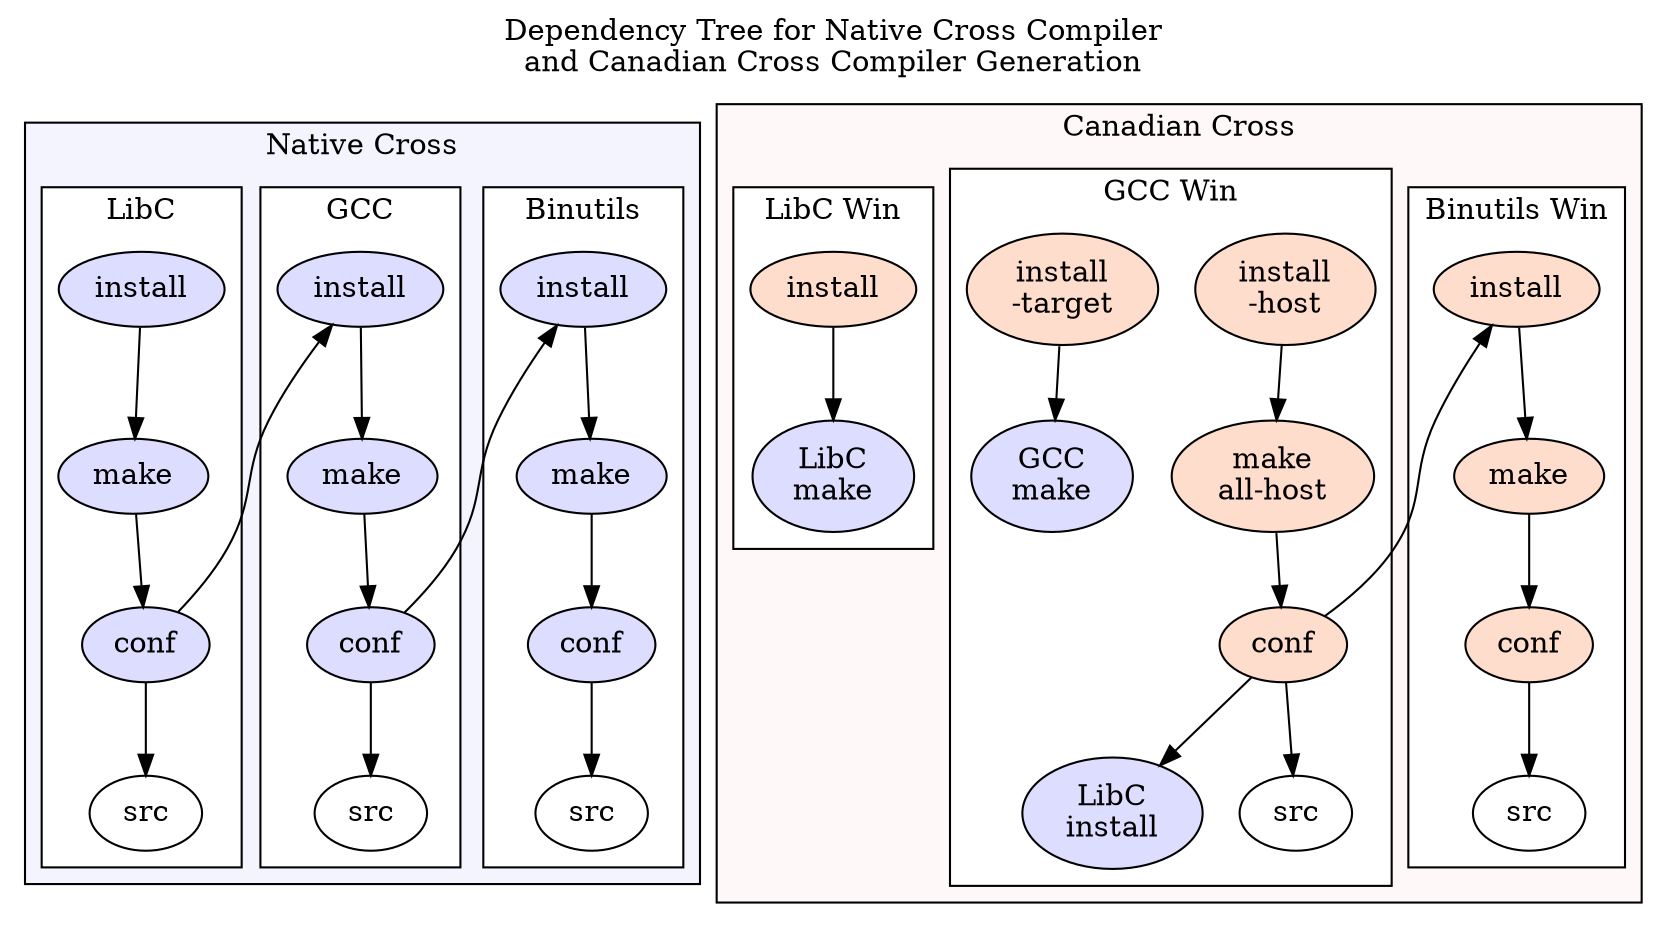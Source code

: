 digraph
{
    label = "Dependency Tree for Native Cross Compiler\nand Canadian Cross Compiler Generation"
    labelloc = top;

    newrank = true;
    rankdir = TB;

    node [style="filled"; fillcolor="white"];
    //beautify = true;

    subgraph cluster_host
    {
        label = "Native Cross";
        bgcolor = "#f4f4ff";

        subgraph cluster_bin
        {
            label = "Binutils";
            bgcolor = "white";
            bin_i [label="install", fillcolor="#ddddff"];
            bin_m[label="make", fillcolor="#ddddff"];
            bin_c[label="conf", fillcolor="#ddddff"];
            bin_s[label="src"];
            bin_i -> bin_m -> bin_c -> bin_s;
        }

        subgraph cluster_gcc
        {
            label = "GCC";
            bgcolor = "white";
            gcc_i [label="install", fillcolor="#ddddff"];
            gcc_m[label="make", fillcolor="#ddddff"];
            gcc_c[label="conf", fillcolor="#ddddff"];
            gcc_s[label="src"];
            gcc_i -> gcc_m -> gcc_c -> gcc_s;
        }

        subgraph cluster_libc
        {
            label = "LibC";
            bgcolor = "white";
            libc_i [label="install", fillcolor="#ddddff"];
            libc_m[label="make", fillcolor="#ddddff"];
            libc_c[label="conf", fillcolor="#ddddff"];
            libc_s[label="src"];
            libc_i -> libc_m -> libc_c -> libc_s;
        }

        { rank=same; bin_i; gcc_i; libc_i; }
    }
    gcc_c -> bin_i;
    libc_c -> gcc_i;

    subgraph cluster_canadian
    {
        label = "Canadian Cross";
        bgcolor = "#fff8f8";

        subgraph cluster_binW
        {
            label = "Binutils Win";
            bgcolor = "white";
            binW_i [label="install"; fillcolor="#ffddcc"];
            binW_m[label="make"; fillcolor="#ffddcc"];
            binW_c[label="conf"; fillcolor="#ffddcc"];
            binW_s[label="src"];
            binW_i -> binW_m -> binW_c -> binW_s;
        }

        subgraph cluster_gccW
        {
            label = "GCC Win";
            bgcolor = "white";
            gccW_ih [label="install\n-host"; fillcolor="#ffddcc"];
            gccW_it [label="install\n-target"; fillcolor="#ffddcc"];
            gcc_m_x [label="GCC\nmake", fillcolor="#ddddff"];
            libc_i_x [label="LibC\ninstall", fillcolor="#ddddff"];
            gccW_m[label="make\nall-host"; fillcolor="#ffddcc"];
            gccW_c[label="conf"; fillcolor="#ffddcc"];
            gccW_s[label="src"];
            gccW_ih -> gccW_m -> gccW_c -> gccW_s;
        }

        { rank=same; binW_i; gccW_ih; gccW_it; libcW_i; }

        gccW_c -> binW_i;
        gccW_c -> libc_i_x;
        gccW_it -> gcc_m_x;

        subgraph cluster_libcW
        {
            label = "LibC Win";
            bgcolor = "white";
            libcW_i [label="install"; fillcolor="#ffddcc"];
            libc_m_x [label="LibC\nmake", fillcolor="#ddddff"];
        }
    }
    libcW_i -> libc_m_x;
}
